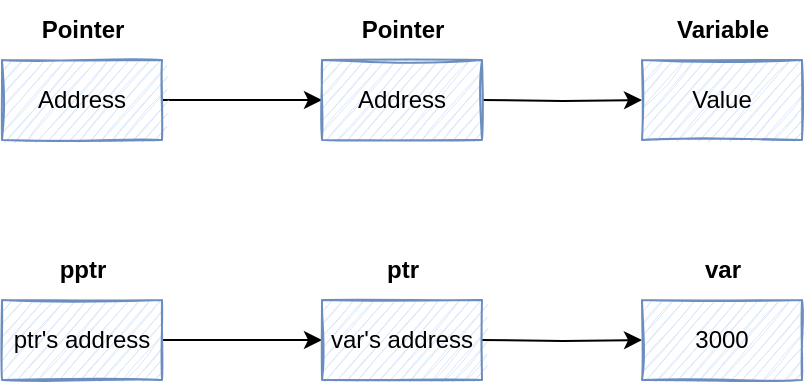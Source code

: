 <mxfile version="20.3.0" type="device"><diagram id="9iel5DqDVJa7fO-BY6bb" name="Page-1"><mxGraphModel dx="865" dy="551" grid="1" gridSize="10" guides="1" tooltips="1" connect="1" arrows="1" fold="1" page="1" pageScale="1" pageWidth="3300" pageHeight="4681" background="#ffffff" math="0" shadow="0"><root><mxCell id="0"/><mxCell id="1" parent="0"/><mxCell id="mobQxfhQJ_nUrLcXCn_J-3" style="edgeStyle=orthogonalEdgeStyle;rounded=0;orthogonalLoop=1;jettySize=auto;html=1;entryX=0;entryY=0.5;entryDx=0;entryDy=0;" parent="1" edge="1"><mxGeometry relative="1" as="geometry"><mxPoint x="240" y="260" as="sourcePoint"/><mxPoint x="320" y="260" as="targetPoint"/></mxGeometry></mxCell><mxCell id="mobQxfhQJ_nUrLcXCn_J-4" style="edgeStyle=orthogonalEdgeStyle;rounded=0;orthogonalLoop=1;jettySize=auto;html=1;exitX=1;exitY=0.5;exitDx=0;exitDy=0;entryX=0;entryY=0.5;entryDx=0;entryDy=0;" parent="1" target="VQZ5AT2gVcNht3J8umjk-3" edge="1"><mxGeometry relative="1" as="geometry"><mxPoint x="400" y="260" as="sourcePoint"/></mxGeometry></mxCell><mxCell id="VQZ5AT2gVcNht3J8umjk-3" value="Value" style="rounded=0;whiteSpace=wrap;html=1;shadow=0;sketch=1;fillColor=#dae8fc;strokeColor=#6c8ebf;" parent="1" vertex="1"><mxGeometry x="480" y="240" width="80" height="40" as="geometry"/></mxCell><mxCell id="VQZ5AT2gVcNht3J8umjk-62" value="&lt;b&gt;Pointer&lt;/b&gt;" style="text;html=1;align=center;verticalAlign=middle;resizable=0;points=[];autosize=1;strokeColor=none;fillColor=none;" parent="1" vertex="1"><mxGeometry x="170" y="210" width="60" height="30" as="geometry"/></mxCell><mxCell id="mobQxfhQJ_nUrLcXCn_J-1" value="&lt;b&gt;Pointer&lt;/b&gt;" style="text;html=1;align=center;verticalAlign=middle;resizable=0;points=[];autosize=1;strokeColor=none;fillColor=none;" parent="1" vertex="1"><mxGeometry x="330" y="210" width="60" height="30" as="geometry"/></mxCell><mxCell id="mobQxfhQJ_nUrLcXCn_J-2" value="&lt;b&gt;Variable&lt;/b&gt;" style="text;html=1;align=center;verticalAlign=middle;resizable=0;points=[];autosize=1;strokeColor=none;fillColor=none;" parent="1" vertex="1"><mxGeometry x="485" y="210" width="70" height="30" as="geometry"/></mxCell><mxCell id="mobQxfhQJ_nUrLcXCn_J-5" value="Address" style="rounded=0;whiteSpace=wrap;html=1;shadow=0;sketch=1;fillColor=#dae8fc;strokeColor=#6c8ebf;" parent="1" vertex="1"><mxGeometry x="160" y="240" width="80" height="40" as="geometry"/></mxCell><mxCell id="mobQxfhQJ_nUrLcXCn_J-6" value="Address" style="rounded=0;whiteSpace=wrap;html=1;shadow=0;sketch=1;fillColor=#dae8fc;strokeColor=#6c8ebf;" parent="1" vertex="1"><mxGeometry x="320" y="240" width="80" height="40" as="geometry"/></mxCell><mxCell id="9DY2pVFnLEEYfoKltx6S-1" style="edgeStyle=orthogonalEdgeStyle;rounded=0;orthogonalLoop=1;jettySize=auto;html=1;entryX=0;entryY=0.5;entryDx=0;entryDy=0;" edge="1" parent="1"><mxGeometry relative="1" as="geometry"><mxPoint x="240" y="380" as="sourcePoint"/><mxPoint x="320" y="380" as="targetPoint"/></mxGeometry></mxCell><mxCell id="9DY2pVFnLEEYfoKltx6S-2" style="edgeStyle=orthogonalEdgeStyle;rounded=0;orthogonalLoop=1;jettySize=auto;html=1;exitX=1;exitY=0.5;exitDx=0;exitDy=0;entryX=0;entryY=0.5;entryDx=0;entryDy=0;" edge="1" parent="1" target="9DY2pVFnLEEYfoKltx6S-3"><mxGeometry relative="1" as="geometry"><mxPoint x="400" y="380" as="sourcePoint"/></mxGeometry></mxCell><mxCell id="9DY2pVFnLEEYfoKltx6S-3" value="3000" style="rounded=0;whiteSpace=wrap;html=1;shadow=0;sketch=1;fillColor=#dae8fc;strokeColor=#6c8ebf;" vertex="1" parent="1"><mxGeometry x="480" y="360" width="80" height="40" as="geometry"/></mxCell><mxCell id="9DY2pVFnLEEYfoKltx6S-4" value="&lt;b&gt;pptr&lt;/b&gt;" style="text;html=1;align=center;verticalAlign=middle;resizable=0;points=[];autosize=1;strokeColor=none;fillColor=none;" vertex="1" parent="1"><mxGeometry x="175" y="330" width="50" height="30" as="geometry"/></mxCell><mxCell id="9DY2pVFnLEEYfoKltx6S-5" value="&lt;b&gt;ptr&lt;/b&gt;" style="text;html=1;align=center;verticalAlign=middle;resizable=0;points=[];autosize=1;strokeColor=none;fillColor=none;" vertex="1" parent="1"><mxGeometry x="340" y="330" width="40" height="30" as="geometry"/></mxCell><mxCell id="9DY2pVFnLEEYfoKltx6S-6" value="&lt;b&gt;var&lt;/b&gt;" style="text;html=1;align=center;verticalAlign=middle;resizable=0;points=[];autosize=1;strokeColor=none;fillColor=none;" vertex="1" parent="1"><mxGeometry x="500" y="330" width="40" height="30" as="geometry"/></mxCell><mxCell id="9DY2pVFnLEEYfoKltx6S-7" value="ptr's address" style="rounded=0;whiteSpace=wrap;html=1;shadow=0;sketch=1;fillColor=#dae8fc;strokeColor=#6c8ebf;" vertex="1" parent="1"><mxGeometry x="160" y="360" width="80" height="40" as="geometry"/></mxCell><mxCell id="9DY2pVFnLEEYfoKltx6S-8" value="var's address" style="rounded=0;whiteSpace=wrap;html=1;shadow=0;sketch=1;fillColor=#dae8fc;strokeColor=#6c8ebf;" vertex="1" parent="1"><mxGeometry x="320" y="360" width="80" height="40" as="geometry"/></mxCell></root></mxGraphModel></diagram></mxfile>
